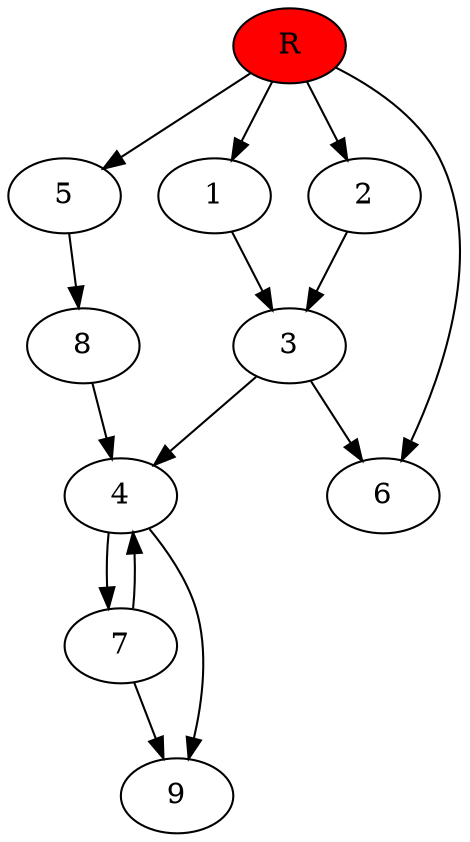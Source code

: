 digraph prb23792 {
	1
	2
	3
	4
	5
	6
	7
	8
	R [fillcolor="#ff0000" style=filled]
	1 -> 3
	2 -> 3
	3 -> 4
	3 -> 6
	4 -> 7
	4 -> 9
	5 -> 8
	7 -> 4
	7 -> 9
	8 -> 4
	R -> 1
	R -> 2
	R -> 5
	R -> 6
}
